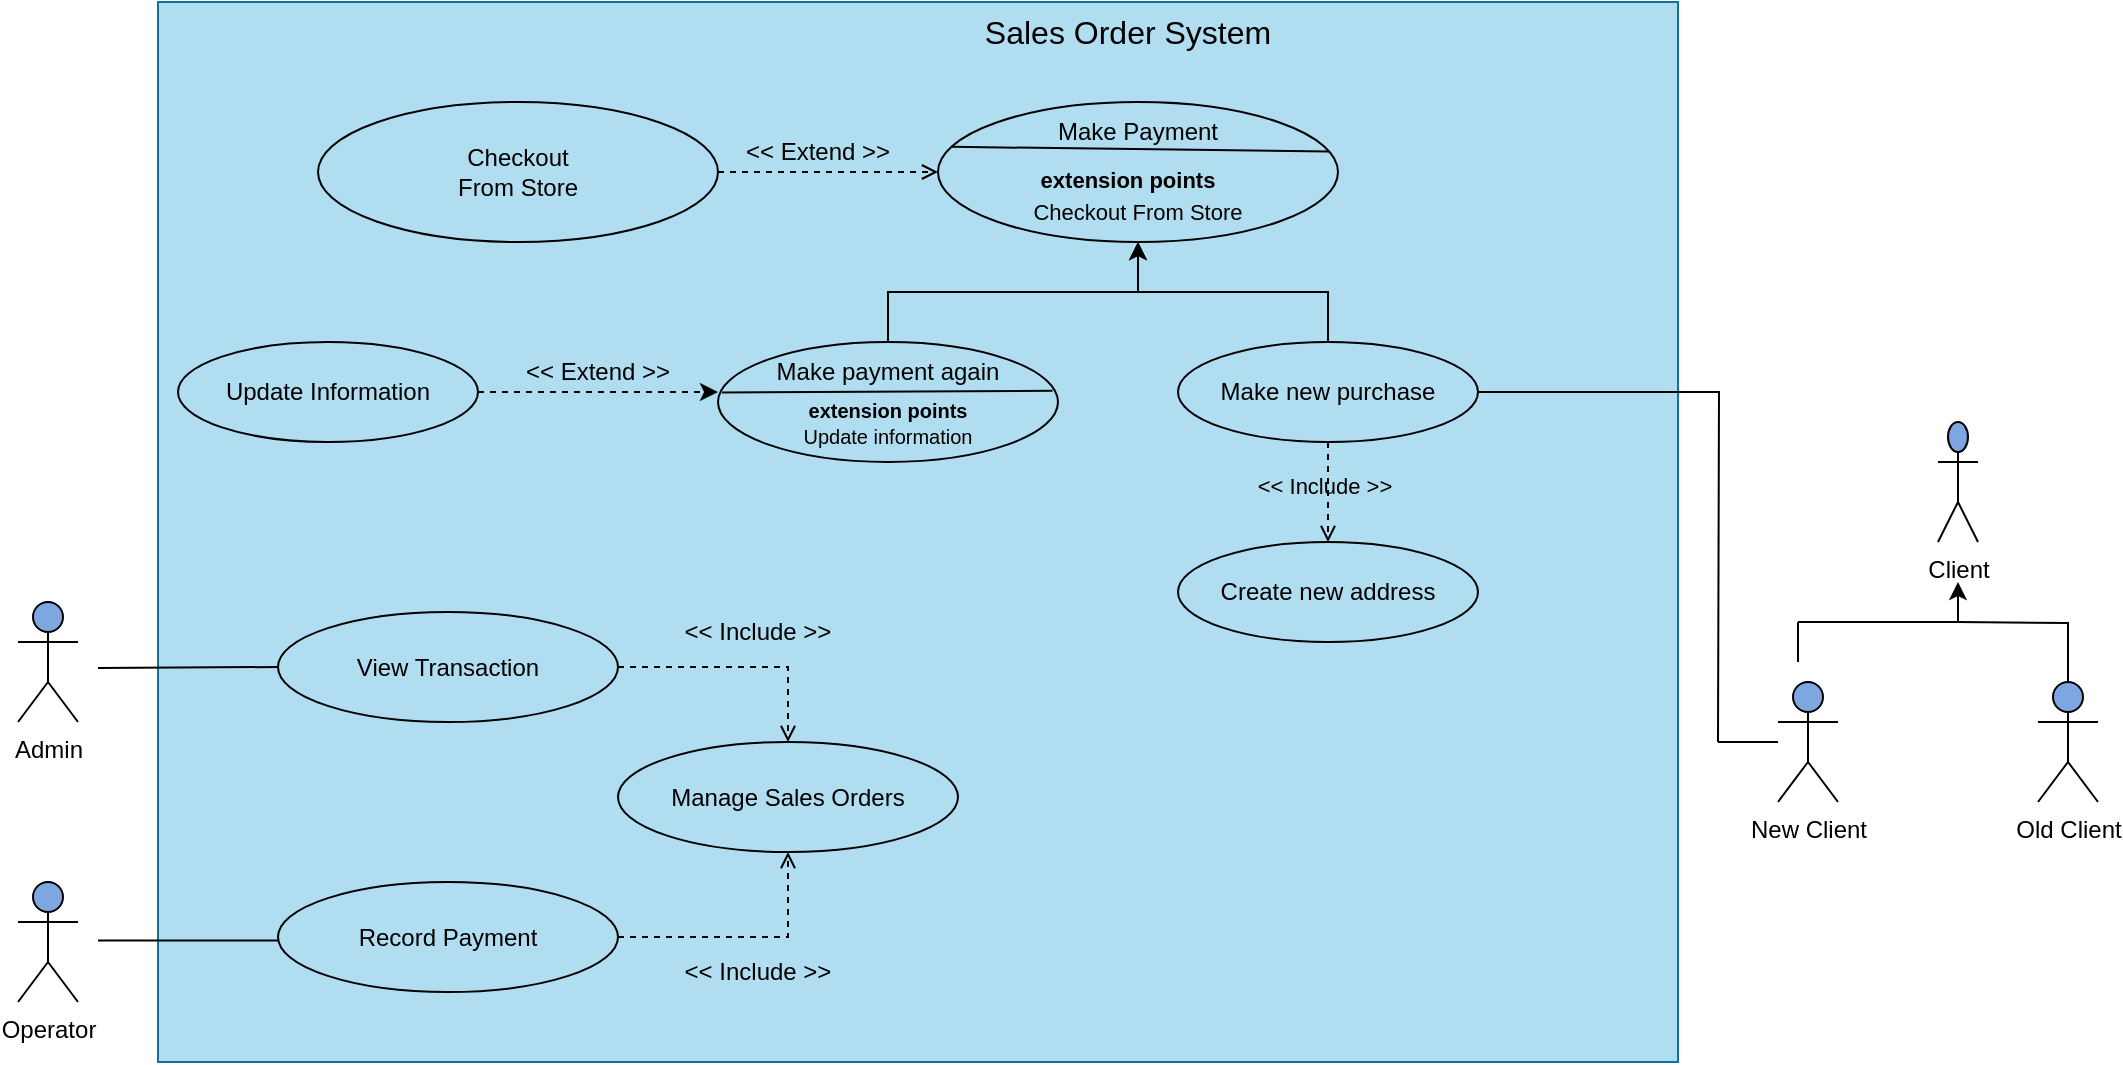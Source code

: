 <mxfile version="24.4.7" type="github">
  <diagram name="Page-1" id="W_XF1uq0aSnlUcI4NHIS">
    <mxGraphModel dx="1590" dy="361" grid="1" gridSize="10" guides="1" tooltips="1" connect="1" arrows="1" fold="1" page="1" pageScale="1" pageWidth="850" pageHeight="1100" math="0" shadow="0">
      <root>
        <mxCell id="0" />
        <mxCell id="1" parent="0" />
        <mxCell id="Hizaeblbdw4o51jSgOIb-1" value="" style="rounded=0;whiteSpace=wrap;html=1;fillColor=#b1ddf0;strokeColor=#10739e;" vertex="1" parent="1">
          <mxGeometry x="-100" y="220" width="760" height="530" as="geometry" />
        </mxCell>
        <mxCell id="Hizaeblbdw4o51jSgOIb-2" value="Sales Order System" style="text;html=1;align=center;verticalAlign=middle;whiteSpace=wrap;rounded=0;fontStyle=0;fontSize=16;" vertex="1" parent="1">
          <mxGeometry x="255" y="220" width="260" height="30" as="geometry" />
        </mxCell>
        <mxCell id="Hizaeblbdw4o51jSgOIb-3" value="Checkout&lt;div&gt;From Store&lt;/div&gt;" style="ellipse;whiteSpace=wrap;html=1;fillColor=#b1ddf0;strokeColor=#000000;" vertex="1" parent="1">
          <mxGeometry x="-20" y="270" width="200" height="70" as="geometry" />
        </mxCell>
        <mxCell id="Hizaeblbdw4o51jSgOIb-5" value="" style="endArrow=open;dashed=1;html=1;rounded=0;exitX=1;exitY=0.5;exitDx=0;exitDy=0;entryX=0;entryY=0.5;entryDx=0;entryDy=0;endFill=0;" edge="1" parent="1" source="Hizaeblbdw4o51jSgOIb-3" target="Hizaeblbdw4o51jSgOIb-4">
          <mxGeometry width="50" height="50" relative="1" as="geometry">
            <mxPoint x="220" y="630" as="sourcePoint" />
            <mxPoint x="270" y="580" as="targetPoint" />
          </mxGeometry>
        </mxCell>
        <mxCell id="Hizaeblbdw4o51jSgOIb-6" value="&amp;lt;&amp;lt; Extend &amp;gt;&amp;gt;" style="text;html=1;align=center;verticalAlign=middle;whiteSpace=wrap;rounded=0;" vertex="1" parent="1">
          <mxGeometry x="190" y="280" width="80" height="30" as="geometry" />
        </mxCell>
        <mxCell id="Hizaeblbdw4o51jSgOIb-11" value="Admin" style="shape=umlActor;verticalLabelPosition=bottom;verticalAlign=top;html=1;outlineConnect=0;fillColor=#7EA6E0;" vertex="1" parent="1">
          <mxGeometry x="-170" y="520" width="30" height="60" as="geometry" />
        </mxCell>
        <mxCell id="Hizaeblbdw4o51jSgOIb-12" value="Operator" style="shape=umlActor;verticalLabelPosition=bottom;verticalAlign=top;html=1;outlineConnect=0;fillColor=#7EA6E0;" vertex="1" parent="1">
          <mxGeometry x="-170" y="660" width="30" height="60" as="geometry" />
        </mxCell>
        <mxCell id="Hizaeblbdw4o51jSgOIb-23" style="edgeStyle=orthogonalEdgeStyle;rounded=0;orthogonalLoop=1;jettySize=auto;html=1;exitX=1;exitY=0.5;exitDx=0;exitDy=0;endArrow=open;endFill=0;dashed=1;" edge="1" parent="1" source="Hizaeblbdw4o51jSgOIb-17" target="Hizaeblbdw4o51jSgOIb-19">
          <mxGeometry relative="1" as="geometry" />
        </mxCell>
        <mxCell id="Hizaeblbdw4o51jSgOIb-17" value="View Transaction" style="ellipse;whiteSpace=wrap;html=1;fillColor=#b1ddf0;strokeColor=#000000;" vertex="1" parent="1">
          <mxGeometry x="-40" y="525" width="170" height="55" as="geometry" />
        </mxCell>
        <mxCell id="Hizaeblbdw4o51jSgOIb-24" style="edgeStyle=orthogonalEdgeStyle;rounded=0;orthogonalLoop=1;jettySize=auto;html=1;exitX=1;exitY=0.5;exitDx=0;exitDy=0;endArrow=open;endFill=0;dashed=1;" edge="1" parent="1" source="Hizaeblbdw4o51jSgOIb-18" target="Hizaeblbdw4o51jSgOIb-19">
          <mxGeometry relative="1" as="geometry" />
        </mxCell>
        <mxCell id="Hizaeblbdw4o51jSgOIb-18" value="Record Payment" style="ellipse;whiteSpace=wrap;html=1;fillColor=#b1ddf0;strokeColor=#000000;" vertex="1" parent="1">
          <mxGeometry x="-40" y="660" width="170" height="55" as="geometry" />
        </mxCell>
        <mxCell id="Hizaeblbdw4o51jSgOIb-19" value="Manage Sales Orders" style="ellipse;whiteSpace=wrap;html=1;fillColor=#b1ddf0;strokeColor=#000000;" vertex="1" parent="1">
          <mxGeometry x="130" y="590" width="170" height="55" as="geometry" />
        </mxCell>
        <mxCell id="Hizaeblbdw4o51jSgOIb-21" value="" style="endArrow=none;html=1;rounded=0;entryX=0;entryY=0.5;entryDx=0;entryDy=0;" edge="1" parent="1" target="Hizaeblbdw4o51jSgOIb-17">
          <mxGeometry width="50" height="50" relative="1" as="geometry">
            <mxPoint x="-130" y="553" as="sourcePoint" />
            <mxPoint x="200" y="700" as="targetPoint" />
          </mxGeometry>
        </mxCell>
        <mxCell id="Hizaeblbdw4o51jSgOIb-22" value="" style="endArrow=none;html=1;rounded=0;entryX=0;entryY=0.5;entryDx=0;entryDy=0;" edge="1" parent="1">
          <mxGeometry width="50" height="50" relative="1" as="geometry">
            <mxPoint x="-130" y="689.29" as="sourcePoint" />
            <mxPoint x="-40" y="689.29" as="targetPoint" />
          </mxGeometry>
        </mxCell>
        <mxCell id="Hizaeblbdw4o51jSgOIb-25" value="&amp;lt;&amp;lt; Include &amp;gt;&amp;gt;" style="text;html=1;align=center;verticalAlign=middle;whiteSpace=wrap;rounded=0;" vertex="1" parent="1">
          <mxGeometry x="150" y="690" width="100" height="30" as="geometry" />
        </mxCell>
        <mxCell id="Hizaeblbdw4o51jSgOIb-26" value="&amp;lt;&amp;lt; Include &amp;gt;&amp;gt;" style="text;html=1;align=center;verticalAlign=middle;whiteSpace=wrap;rounded=0;" vertex="1" parent="1">
          <mxGeometry x="150" y="520" width="100" height="30" as="geometry" />
        </mxCell>
        <mxCell id="Hizaeblbdw4o51jSgOIb-27" value="Client" style="shape=umlActor;verticalLabelPosition=bottom;verticalAlign=top;html=1;outlineConnect=0;fillColor=#7EA6E0;" vertex="1" parent="1">
          <mxGeometry x="790" y="430" width="20" height="60" as="geometry" />
        </mxCell>
        <mxCell id="Hizaeblbdw4o51jSgOIb-30" value="Old Client" style="shape=umlActor;verticalLabelPosition=bottom;verticalAlign=top;html=1;outlineConnect=0;fillColor=#7EA6E0;" vertex="1" parent="1">
          <mxGeometry x="840" y="560" width="30" height="60" as="geometry" />
        </mxCell>
        <mxCell id="Hizaeblbdw4o51jSgOIb-33" value="New Client" style="shape=umlActor;verticalLabelPosition=bottom;verticalAlign=top;html=1;outlineConnect=0;fillColor=#7EA6E0;" vertex="1" parent="1">
          <mxGeometry x="710" y="560" width="30" height="60" as="geometry" />
        </mxCell>
        <mxCell id="Hizaeblbdw4o51jSgOIb-41" value="" style="group" vertex="1" connectable="0" parent="1">
          <mxGeometry x="800" y="500" width="10" height="30" as="geometry" />
        </mxCell>
        <mxCell id="Hizaeblbdw4o51jSgOIb-39" style="edgeStyle=orthogonalEdgeStyle;rounded=0;orthogonalLoop=1;jettySize=auto;html=1;endArrow=none;endFill=0;" edge="1" parent="Hizaeblbdw4o51jSgOIb-41" target="Hizaeblbdw4o51jSgOIb-30">
          <mxGeometry relative="1" as="geometry">
            <mxPoint y="30" as="sourcePoint" />
          </mxGeometry>
        </mxCell>
        <mxCell id="Hizaeblbdw4o51jSgOIb-44" value="" style="endArrow=none;html=1;rounded=0;startArrow=classic;startFill=1;" edge="1" parent="1">
          <mxGeometry width="50" height="50" relative="1" as="geometry">
            <mxPoint x="800" y="510" as="sourcePoint" />
            <mxPoint x="800" y="530" as="targetPoint" />
          </mxGeometry>
        </mxCell>
        <mxCell id="Hizaeblbdw4o51jSgOIb-45" value="" style="endArrow=none;html=1;rounded=0;" edge="1" parent="1">
          <mxGeometry width="50" height="50" relative="1" as="geometry">
            <mxPoint x="720" y="550" as="sourcePoint" />
            <mxPoint x="720" y="530" as="targetPoint" />
          </mxGeometry>
        </mxCell>
        <mxCell id="Hizaeblbdw4o51jSgOIb-46" value="" style="endArrow=none;html=1;rounded=0;" edge="1" parent="1">
          <mxGeometry width="50" height="50" relative="1" as="geometry">
            <mxPoint x="720" y="530" as="sourcePoint" />
            <mxPoint x="800" y="530" as="targetPoint" />
          </mxGeometry>
        </mxCell>
        <mxCell id="Hizaeblbdw4o51jSgOIb-48" value="" style="group" vertex="1" connectable="0" parent="1">
          <mxGeometry x="290" y="270" width="200" height="70" as="geometry" />
        </mxCell>
        <mxCell id="Hizaeblbdw4o51jSgOIb-4" value="" style="ellipse;whiteSpace=wrap;html=1;fillColor=#b1ddf0;strokeColor=#000000;" vertex="1" parent="Hizaeblbdw4o51jSgOIb-48">
          <mxGeometry width="200" height="70" as="geometry" />
        </mxCell>
        <mxCell id="Hizaeblbdw4o51jSgOIb-7" value="Make Payment" style="text;html=1;align=center;verticalAlign=middle;whiteSpace=wrap;rounded=0;" vertex="1" parent="Hizaeblbdw4o51jSgOIb-48">
          <mxGeometry x="50" width="100" height="30" as="geometry" />
        </mxCell>
        <mxCell id="Hizaeblbdw4o51jSgOIb-8" value="" style="endArrow=none;html=1;rounded=0;exitX=0.033;exitY=0.32;exitDx=0;exitDy=0;exitPerimeter=0;entryX=0.978;entryY=0.354;entryDx=0;entryDy=0;entryPerimeter=0;" edge="1" parent="Hizaeblbdw4o51jSgOIb-48" source="Hizaeblbdw4o51jSgOIb-4" target="Hizaeblbdw4o51jSgOIb-4">
          <mxGeometry width="50" height="50" relative="1" as="geometry">
            <mxPoint y="180" as="sourcePoint" />
            <mxPoint x="190" y="22" as="targetPoint" />
          </mxGeometry>
        </mxCell>
        <mxCell id="Hizaeblbdw4o51jSgOIb-9" value="&lt;b style=&quot;font-size: 11px;&quot;&gt;extension points&lt;/b&gt;&lt;div style=&quot;text-align: left; font-size: 11px;&quot;&gt;&lt;br&gt;&lt;/div&gt;" style="text;html=1;align=center;verticalAlign=middle;whiteSpace=wrap;rounded=0;" vertex="1" parent="Hizaeblbdw4o51jSgOIb-48">
          <mxGeometry x="50" y="30" width="90" height="30" as="geometry" />
        </mxCell>
        <mxCell id="Hizaeblbdw4o51jSgOIb-10" value="&lt;span style=&quot;font-size: 11px; text-align: left;&quot;&gt;Checkout From Store&lt;/span&gt;" style="text;html=1;align=center;verticalAlign=middle;whiteSpace=wrap;rounded=0;" vertex="1" parent="Hizaeblbdw4o51jSgOIb-48">
          <mxGeometry x="30" y="40" width="140" height="30" as="geometry" />
        </mxCell>
        <mxCell id="Hizaeblbdw4o51jSgOIb-59" value="" style="group" vertex="1" connectable="0" parent="1">
          <mxGeometry x="180" y="390" width="200" height="120" as="geometry" />
        </mxCell>
        <mxCell id="Hizaeblbdw4o51jSgOIb-56" value="" style="ellipse;whiteSpace=wrap;html=1;fillColor=#b1ddf0;strokeColor=#000000;" vertex="1" parent="Hizaeblbdw4o51jSgOIb-59">
          <mxGeometry width="170" height="60" as="geometry" />
        </mxCell>
        <mxCell id="Hizaeblbdw4o51jSgOIb-58" value="" style="endArrow=none;html=1;rounded=0;exitX=0.012;exitY=0.421;exitDx=0;exitDy=0;exitPerimeter=0;entryX=0.984;entryY=0.406;entryDx=0;entryDy=0;entryPerimeter=0;" edge="1" parent="Hizaeblbdw4o51jSgOIb-59" source="Hizaeblbdw4o51jSgOIb-56" target="Hizaeblbdw4o51jSgOIb-56">
          <mxGeometry width="50" height="50" relative="1" as="geometry">
            <mxPoint x="-30" y="120" as="sourcePoint" />
            <mxPoint x="190" y="42.857" as="targetPoint" />
          </mxGeometry>
        </mxCell>
        <mxCell id="Hizaeblbdw4o51jSgOIb-64" value="Make payment again" style="text;html=1;align=center;verticalAlign=middle;whiteSpace=wrap;rounded=0;" vertex="1" parent="Hizaeblbdw4o51jSgOIb-59">
          <mxGeometry x="25" width="120" height="30" as="geometry" />
        </mxCell>
        <mxCell id="Hizaeblbdw4o51jSgOIb-68" value="&lt;b style=&quot;font-size: 10px;&quot;&gt;&lt;font style=&quot;font-size: 10px;&quot;&gt;extension points&lt;/font&gt;&lt;/b&gt;&lt;div style=&quot;text-align: left; font-size: 10px;&quot;&gt;&lt;font style=&quot;font-size: 10px;&quot;&gt;Update information&lt;/font&gt;&lt;/div&gt;" style="text;html=1;align=center;verticalAlign=middle;whiteSpace=wrap;rounded=0;" vertex="1" parent="Hizaeblbdw4o51jSgOIb-59">
          <mxGeometry x="40" y="30" width="90" height="20" as="geometry" />
        </mxCell>
        <mxCell id="Hizaeblbdw4o51jSgOIb-61" style="edgeStyle=orthogonalEdgeStyle;rounded=0;orthogonalLoop=1;jettySize=auto;html=1;exitX=1;exitY=0.5;exitDx=0;exitDy=0;dashed=1;" edge="1" parent="1" source="Hizaeblbdw4o51jSgOIb-60">
          <mxGeometry relative="1" as="geometry">
            <mxPoint x="180" y="415" as="targetPoint" />
          </mxGeometry>
        </mxCell>
        <mxCell id="Hizaeblbdw4o51jSgOIb-60" value="Update Information" style="ellipse;whiteSpace=wrap;html=1;fillColor=#b1ddf0;strokeColor=#000000;" vertex="1" parent="1">
          <mxGeometry x="-90" y="390" width="150" height="50" as="geometry" />
        </mxCell>
        <mxCell id="Hizaeblbdw4o51jSgOIb-62" value="&amp;lt;&amp;lt; Extend &amp;gt;&amp;gt;" style="text;html=1;align=center;verticalAlign=middle;whiteSpace=wrap;rounded=0;" vertex="1" parent="1">
          <mxGeometry x="80" y="390" width="80" height="30" as="geometry" />
        </mxCell>
        <mxCell id="Hizaeblbdw4o51jSgOIb-72" style="edgeStyle=orthogonalEdgeStyle;rounded=0;orthogonalLoop=1;jettySize=auto;html=1;exitX=0.5;exitY=1;exitDx=0;exitDy=0;entryX=0.5;entryY=0;entryDx=0;entryDy=0;dashed=1;endArrow=open;endFill=0;" edge="1" parent="1" source="Hizaeblbdw4o51jSgOIb-69" target="Hizaeblbdw4o51jSgOIb-70">
          <mxGeometry relative="1" as="geometry" />
        </mxCell>
        <mxCell id="Hizaeblbdw4o51jSgOIb-73" value="&amp;lt;&amp;lt; Include &amp;gt;&amp;gt;" style="edgeLabel;html=1;align=center;verticalAlign=middle;resizable=0;points=[];labelBackgroundColor=none;" vertex="1" connectable="0" parent="Hizaeblbdw4o51jSgOIb-72">
          <mxGeometry x="-0.145" y="-2" relative="1" as="geometry">
            <mxPoint as="offset" />
          </mxGeometry>
        </mxCell>
        <mxCell id="Hizaeblbdw4o51jSgOIb-75" style="edgeStyle=orthogonalEdgeStyle;rounded=0;orthogonalLoop=1;jettySize=auto;html=1;exitX=0.5;exitY=0;exitDx=0;exitDy=0;entryX=0.5;entryY=1;entryDx=0;entryDy=0;" edge="1" parent="1" source="Hizaeblbdw4o51jSgOIb-69" target="Hizaeblbdw4o51jSgOIb-10">
          <mxGeometry relative="1" as="geometry" />
        </mxCell>
        <mxCell id="Hizaeblbdw4o51jSgOIb-82" style="edgeStyle=orthogonalEdgeStyle;rounded=0;orthogonalLoop=1;jettySize=auto;html=1;exitX=1;exitY=0.5;exitDx=0;exitDy=0;endArrow=none;endFill=0;" edge="1" parent="1" source="Hizaeblbdw4o51jSgOIb-69">
          <mxGeometry relative="1" as="geometry">
            <mxPoint x="680" y="590" as="targetPoint" />
          </mxGeometry>
        </mxCell>
        <mxCell id="Hizaeblbdw4o51jSgOIb-69" value="Make new purchase" style="ellipse;whiteSpace=wrap;html=1;fillColor=#b1ddf0;strokeColor=#000000;" vertex="1" parent="1">
          <mxGeometry x="410" y="390" width="150" height="50" as="geometry" />
        </mxCell>
        <mxCell id="Hizaeblbdw4o51jSgOIb-70" value="Create new address" style="ellipse;whiteSpace=wrap;html=1;fillColor=#b1ddf0;strokeColor=#000000;" vertex="1" parent="1">
          <mxGeometry x="410" y="490" width="150" height="50" as="geometry" />
        </mxCell>
        <mxCell id="Hizaeblbdw4o51jSgOIb-76" style="edgeStyle=orthogonalEdgeStyle;rounded=0;orthogonalLoop=1;jettySize=auto;html=1;exitX=0.5;exitY=0;exitDx=0;exitDy=0;entryX=0.5;entryY=1;entryDx=0;entryDy=0;" edge="1" parent="1" source="Hizaeblbdw4o51jSgOIb-64" target="Hizaeblbdw4o51jSgOIb-10">
          <mxGeometry relative="1" as="geometry" />
        </mxCell>
        <mxCell id="Hizaeblbdw4o51jSgOIb-83" value="" style="endArrow=none;html=1;rounded=0;" edge="1" parent="1" target="Hizaeblbdw4o51jSgOIb-33">
          <mxGeometry width="50" height="50" relative="1" as="geometry">
            <mxPoint x="680" y="590" as="sourcePoint" />
            <mxPoint x="520" y="510" as="targetPoint" />
          </mxGeometry>
        </mxCell>
      </root>
    </mxGraphModel>
  </diagram>
</mxfile>

